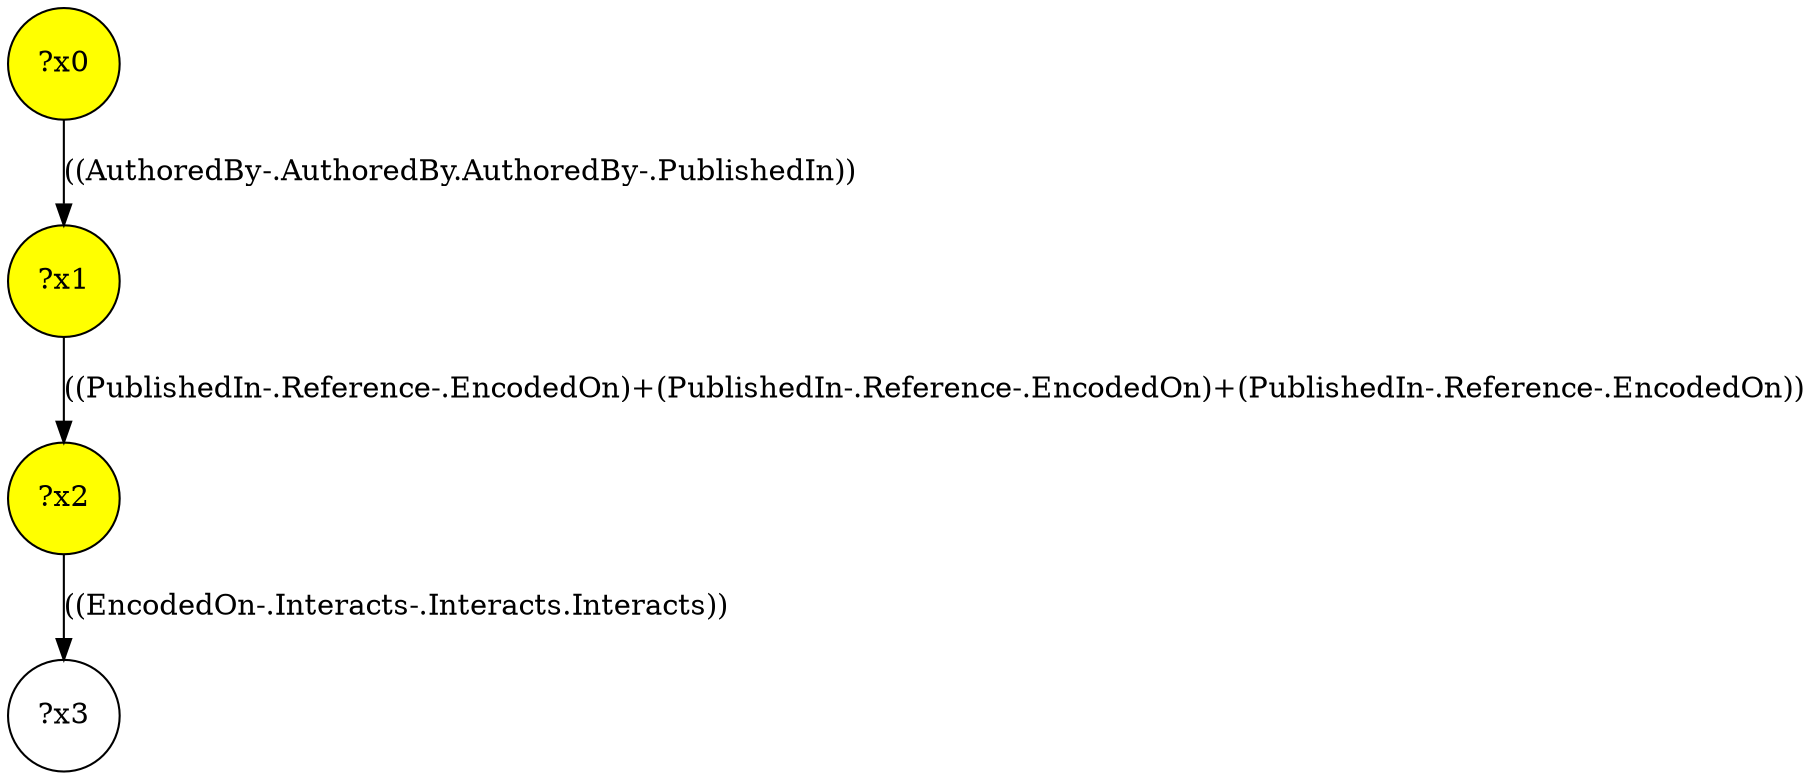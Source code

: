 digraph g {
	x0 [fillcolor="yellow", style="filled," shape=circle, label="?x0"];
	x2 [fillcolor="yellow", style="filled," shape=circle, label="?x2"];
	x1 [fillcolor="yellow", style="filled," shape=circle, label="?x1"];
	x0 -> x1 [label="((AuthoredBy-.AuthoredBy.AuthoredBy-.PublishedIn))"];
	x1 -> x2 [label="((PublishedIn-.Reference-.EncodedOn)+(PublishedIn-.Reference-.EncodedOn)+(PublishedIn-.Reference-.EncodedOn))"];
	x3 [shape=circle, label="?x3"];
	x2 -> x3 [label="((EncodedOn-.Interacts-.Interacts.Interacts))"];
}
